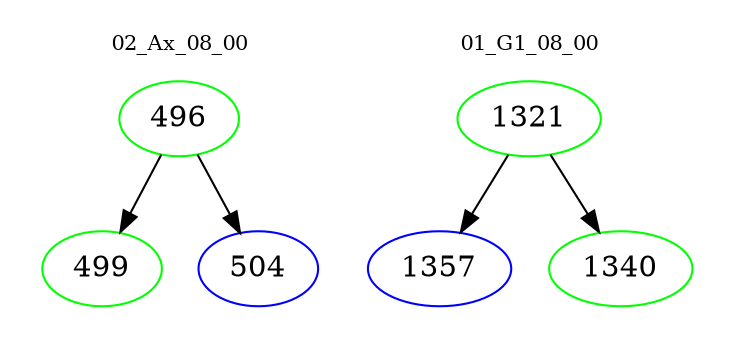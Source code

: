 digraph{
subgraph cluster_0 {
color = white
label = "02_Ax_08_00";
fontsize=10;
T0_496 [label="496", color="green"]
T0_496 -> T0_499 [color="black"]
T0_499 [label="499", color="green"]
T0_496 -> T0_504 [color="black"]
T0_504 [label="504", color="blue"]
}
subgraph cluster_1 {
color = white
label = "01_G1_08_00";
fontsize=10;
T1_1321 [label="1321", color="green"]
T1_1321 -> T1_1357 [color="black"]
T1_1357 [label="1357", color="blue"]
T1_1321 -> T1_1340 [color="black"]
T1_1340 [label="1340", color="green"]
}
}
